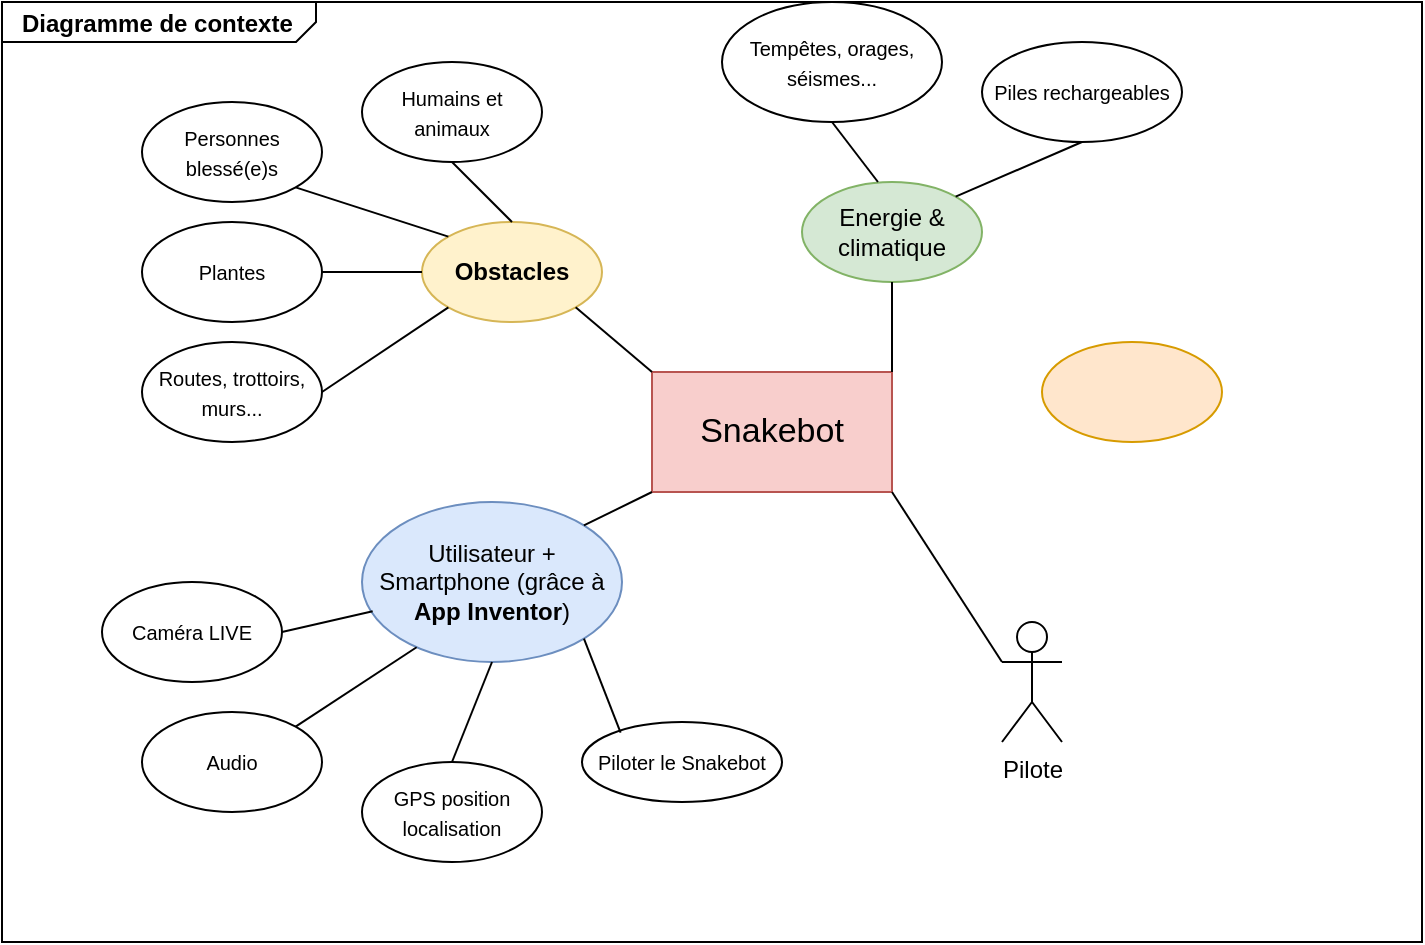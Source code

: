 <mxfile version="14.5.3" type="github">
  <diagram id="t7jElAKFilhOkE4xHkL2" name="Page-1">
    <mxGraphModel dx="390" dy="710" grid="1" gridSize="10" guides="1" tooltips="1" connect="1" arrows="1" fold="1" page="1" pageScale="1" pageWidth="850" pageHeight="1100" math="0" shadow="0">
      <root>
        <mxCell id="0" />
        <mxCell id="1" parent="0" />
        <mxCell id="nJWvSu-OrmdliMbgVe7U-1" value="&lt;p style=&quot;margin: 0px ; margin-top: 4px ; margin-left: 10px ; text-align: left&quot;&gt;&lt;b&gt;Diagramme de contexte&lt;/b&gt;&lt;/p&gt;" style="html=1;strokeWidth=1;shape=mxgraph.sysml.package;labelX=157;align=left;spacingLeft=10;overflow=fill;recursiveResize=0;" parent="1" vertex="1">
          <mxGeometry x="40" y="170" width="710" height="470" as="geometry" />
        </mxCell>
        <mxCell id="nJWvSu-OrmdliMbgVe7U-7" value="&lt;font style=&quot;font-size: 17px&quot;&gt;Snakebot&lt;/font&gt;" style="rounded=0;whiteSpace=wrap;html=1;fillColor=#f8cecc;strokeColor=#b85450;" parent="1" vertex="1">
          <mxGeometry x="365" y="355" width="120" height="60" as="geometry" />
        </mxCell>
        <mxCell id="nJWvSu-OrmdliMbgVe7U-8" value="&lt;b&gt;Obstacles&lt;/b&gt;" style="ellipse;whiteSpace=wrap;html=1;fillColor=#fff2cc;strokeColor=#d6b656;" parent="1" vertex="1">
          <mxGeometry x="250" y="280" width="90" height="50" as="geometry" />
        </mxCell>
        <mxCell id="nJWvSu-OrmdliMbgVe7U-10" value="Utilisateur + Smartphone (grâce à &lt;b&gt;App Inventor&lt;/b&gt;)" style="ellipse;whiteSpace=wrap;html=1;fillColor=#dae8fc;strokeColor=#6c8ebf;" parent="1" vertex="1">
          <mxGeometry x="220" y="420" width="130" height="80" as="geometry" />
        </mxCell>
        <mxCell id="nJWvSu-OrmdliMbgVe7U-11" value="&lt;font style=&quot;font-size: 10px&quot;&gt;Personnes blessé(e)s&lt;/font&gt;" style="ellipse;whiteSpace=wrap;html=1;" parent="1" vertex="1">
          <mxGeometry x="110" y="220" width="90" height="50" as="geometry" />
        </mxCell>
        <mxCell id="nJWvSu-OrmdliMbgVe7U-12" value="&lt;font style=&quot;font-size: 10px&quot;&gt;Plantes&lt;/font&gt;" style="ellipse;whiteSpace=wrap;html=1;" parent="1" vertex="1">
          <mxGeometry x="110" y="280" width="90" height="50" as="geometry" />
        </mxCell>
        <mxCell id="nJWvSu-OrmdliMbgVe7U-13" value="&lt;font style=&quot;font-size: 10px&quot;&gt;Routes, trottoirs, murs...&lt;/font&gt;" style="ellipse;whiteSpace=wrap;html=1;" parent="1" vertex="1">
          <mxGeometry x="110" y="340" width="90" height="50" as="geometry" />
        </mxCell>
        <mxCell id="nJWvSu-OrmdliMbgVe7U-14" value="&lt;font style=&quot;font-size: 10px&quot;&gt;Humains et animaux&lt;/font&gt;" style="ellipse;whiteSpace=wrap;html=1;" parent="1" vertex="1">
          <mxGeometry x="220" y="200" width="90" height="50" as="geometry" />
        </mxCell>
        <mxCell id="nJWvSu-OrmdliMbgVe7U-15" value="" style="endArrow=none;html=1;entryX=0.5;entryY=1;entryDx=0;entryDy=0;exitX=0.5;exitY=0;exitDx=0;exitDy=0;" parent="1" source="nJWvSu-OrmdliMbgVe7U-8" target="nJWvSu-OrmdliMbgVe7U-14" edge="1">
          <mxGeometry width="50" height="50" relative="1" as="geometry">
            <mxPoint x="400" y="380" as="sourcePoint" />
            <mxPoint x="450" y="330" as="targetPoint" />
          </mxGeometry>
        </mxCell>
        <mxCell id="nJWvSu-OrmdliMbgVe7U-16" value="" style="endArrow=none;html=1;entryX=1;entryY=1;entryDx=0;entryDy=0;exitX=0;exitY=0;exitDx=0;exitDy=0;" parent="1" source="nJWvSu-OrmdliMbgVe7U-8" target="nJWvSu-OrmdliMbgVe7U-11" edge="1">
          <mxGeometry width="50" height="50" relative="1" as="geometry">
            <mxPoint x="400" y="380" as="sourcePoint" />
            <mxPoint x="450" y="330" as="targetPoint" />
          </mxGeometry>
        </mxCell>
        <mxCell id="nJWvSu-OrmdliMbgVe7U-17" value="" style="endArrow=none;html=1;entryX=1;entryY=0.5;entryDx=0;entryDy=0;exitX=0;exitY=0.5;exitDx=0;exitDy=0;" parent="1" source="nJWvSu-OrmdliMbgVe7U-8" target="nJWvSu-OrmdliMbgVe7U-12" edge="1">
          <mxGeometry width="50" height="50" relative="1" as="geometry">
            <mxPoint x="400" y="380" as="sourcePoint" />
            <mxPoint x="450" y="330" as="targetPoint" />
          </mxGeometry>
        </mxCell>
        <mxCell id="nJWvSu-OrmdliMbgVe7U-18" value="" style="endArrow=none;html=1;entryX=1;entryY=0.5;entryDx=0;entryDy=0;exitX=0;exitY=1;exitDx=0;exitDy=0;" parent="1" source="nJWvSu-OrmdliMbgVe7U-8" target="nJWvSu-OrmdliMbgVe7U-13" edge="1">
          <mxGeometry width="50" height="50" relative="1" as="geometry">
            <mxPoint x="400" y="380" as="sourcePoint" />
            <mxPoint x="450" y="330" as="targetPoint" />
          </mxGeometry>
        </mxCell>
        <mxCell id="nJWvSu-OrmdliMbgVe7U-19" value="" style="endArrow=none;html=1;entryX=1;entryY=1;entryDx=0;entryDy=0;exitX=0;exitY=0;exitDx=0;exitDy=0;" parent="1" source="nJWvSu-OrmdliMbgVe7U-7" target="nJWvSu-OrmdliMbgVe7U-8" edge="1">
          <mxGeometry width="50" height="50" relative="1" as="geometry">
            <mxPoint x="400" y="380" as="sourcePoint" />
            <mxPoint x="450" y="330" as="targetPoint" />
          </mxGeometry>
        </mxCell>
        <mxCell id="nJWvSu-OrmdliMbgVe7U-20" value="" style="endArrow=none;html=1;exitX=1;exitY=0;exitDx=0;exitDy=0;entryX=0;entryY=1;entryDx=0;entryDy=0;" parent="1" source="nJWvSu-OrmdliMbgVe7U-10" target="nJWvSu-OrmdliMbgVe7U-7" edge="1">
          <mxGeometry width="50" height="50" relative="1" as="geometry">
            <mxPoint x="400" y="450" as="sourcePoint" />
            <mxPoint x="450" y="400" as="targetPoint" />
          </mxGeometry>
        </mxCell>
        <mxCell id="nJWvSu-OrmdliMbgVe7U-21" value="&lt;font style=&quot;font-size: 10px&quot;&gt;Caméra LIVE&lt;/font&gt;" style="ellipse;whiteSpace=wrap;html=1;" parent="1" vertex="1">
          <mxGeometry x="90" y="460" width="90" height="50" as="geometry" />
        </mxCell>
        <mxCell id="nJWvSu-OrmdliMbgVe7U-22" value="&lt;font style=&quot;font-size: 10px&quot;&gt;Audio&lt;/font&gt;" style="ellipse;whiteSpace=wrap;html=1;" parent="1" vertex="1">
          <mxGeometry x="110" y="525" width="90" height="50" as="geometry" />
        </mxCell>
        <mxCell id="nJWvSu-OrmdliMbgVe7U-23" value="&lt;font style=&quot;font-size: 10px&quot;&gt;GPS position localisation&lt;/font&gt;" style="ellipse;whiteSpace=wrap;html=1;" parent="1" vertex="1">
          <mxGeometry x="220" y="550" width="90" height="50" as="geometry" />
        </mxCell>
        <mxCell id="nJWvSu-OrmdliMbgVe7U-25" value="" style="endArrow=none;html=1;exitX=1;exitY=0;exitDx=0;exitDy=0;entryX=0.21;entryY=0.908;entryDx=0;entryDy=0;entryPerimeter=0;" parent="1" source="nJWvSu-OrmdliMbgVe7U-22" target="nJWvSu-OrmdliMbgVe7U-10" edge="1">
          <mxGeometry width="50" height="50" relative="1" as="geometry">
            <mxPoint x="400" y="470" as="sourcePoint" />
            <mxPoint x="450" y="420" as="targetPoint" />
          </mxGeometry>
        </mxCell>
        <mxCell id="nJWvSu-OrmdliMbgVe7U-27" value="" style="endArrow=none;html=1;exitX=1;exitY=0.5;exitDx=0;exitDy=0;entryX=0.041;entryY=0.683;entryDx=0;entryDy=0;entryPerimeter=0;" parent="1" source="nJWvSu-OrmdliMbgVe7U-21" target="nJWvSu-OrmdliMbgVe7U-10" edge="1">
          <mxGeometry width="50" height="50" relative="1" as="geometry">
            <mxPoint x="400" y="470" as="sourcePoint" />
            <mxPoint x="450" y="420" as="targetPoint" />
          </mxGeometry>
        </mxCell>
        <mxCell id="nJWvSu-OrmdliMbgVe7U-28" value="" style="endArrow=none;html=1;exitX=0.5;exitY=0;exitDx=0;exitDy=0;entryX=0.5;entryY=1;entryDx=0;entryDy=0;" parent="1" source="nJWvSu-OrmdliMbgVe7U-23" target="nJWvSu-OrmdliMbgVe7U-10" edge="1">
          <mxGeometry width="50" height="50" relative="1" as="geometry">
            <mxPoint x="400" y="470" as="sourcePoint" />
            <mxPoint x="450" y="420" as="targetPoint" />
          </mxGeometry>
        </mxCell>
        <mxCell id="nJWvSu-OrmdliMbgVe7U-29" value="Pilote" style="shape=umlActor;verticalLabelPosition=bottom;verticalAlign=top;html=1;outlineConnect=0;" parent="1" vertex="1">
          <mxGeometry x="540" y="480" width="30" height="60" as="geometry" />
        </mxCell>
        <mxCell id="nJWvSu-OrmdliMbgVe7U-30" value="&lt;font style=&quot;font-size: 10px&quot;&gt;Piloter le Snakebot&lt;/font&gt;" style="ellipse;whiteSpace=wrap;html=1;" parent="1" vertex="1">
          <mxGeometry x="330" y="530" width="100" height="40" as="geometry" />
        </mxCell>
        <mxCell id="nJWvSu-OrmdliMbgVe7U-31" value="" style="endArrow=none;html=1;exitX=0.193;exitY=0.133;exitDx=0;exitDy=0;exitPerimeter=0;entryX=1;entryY=1;entryDx=0;entryDy=0;" parent="1" source="nJWvSu-OrmdliMbgVe7U-30" target="nJWvSu-OrmdliMbgVe7U-10" edge="1">
          <mxGeometry width="50" height="50" relative="1" as="geometry">
            <mxPoint x="400" y="410" as="sourcePoint" />
            <mxPoint x="450" y="360" as="targetPoint" />
          </mxGeometry>
        </mxCell>
        <mxCell id="nJWvSu-OrmdliMbgVe7U-33" value="" style="endArrow=none;html=1;exitX=0;exitY=0.333;exitDx=0;exitDy=0;exitPerimeter=0;entryX=1;entryY=1;entryDx=0;entryDy=0;" parent="1" source="nJWvSu-OrmdliMbgVe7U-29" target="nJWvSu-OrmdliMbgVe7U-7" edge="1">
          <mxGeometry width="50" height="50" relative="1" as="geometry">
            <mxPoint x="400" y="410" as="sourcePoint" />
            <mxPoint x="450" y="360" as="targetPoint" />
          </mxGeometry>
        </mxCell>
        <mxCell id="nJWvSu-OrmdliMbgVe7U-34" value="Energie &amp;amp; climatique" style="ellipse;whiteSpace=wrap;html=1;fillColor=#d5e8d4;strokeColor=#82b366;" parent="1" vertex="1">
          <mxGeometry x="440" y="260" width="90" height="50" as="geometry" />
        </mxCell>
        <mxCell id="nJWvSu-OrmdliMbgVe7U-35" value="" style="ellipse;whiteSpace=wrap;html=1;fillColor=#ffe6cc;strokeColor=#d79b00;" parent="1" vertex="1">
          <mxGeometry x="560" y="340" width="90" height="50" as="geometry" />
        </mxCell>
        <mxCell id="J6xj-DGCnFuYPfljMrVA-1" value="&lt;font style=&quot;font-size: 10px&quot;&gt;Tempêtes, orages, séismes...&lt;/font&gt;" style="ellipse;whiteSpace=wrap;html=1;" parent="1" vertex="1">
          <mxGeometry x="400" y="170" width="110" height="60" as="geometry" />
        </mxCell>
        <mxCell id="J6xj-DGCnFuYPfljMrVA-2" value="&lt;font style=&quot;font-size: 10px&quot;&gt;Piles rechargeables&lt;/font&gt;" style="ellipse;whiteSpace=wrap;html=1;" parent="1" vertex="1">
          <mxGeometry x="530" y="190" width="100" height="50" as="geometry" />
        </mxCell>
        <mxCell id="J6xj-DGCnFuYPfljMrVA-3" value="" style="endArrow=none;html=1;entryX=0.5;entryY=1;entryDx=0;entryDy=0;exitX=1;exitY=0;exitDx=0;exitDy=0;" parent="1" source="nJWvSu-OrmdliMbgVe7U-7" target="nJWvSu-OrmdliMbgVe7U-34" edge="1">
          <mxGeometry width="50" height="50" relative="1" as="geometry">
            <mxPoint x="380" y="400" as="sourcePoint" />
            <mxPoint x="430" y="350" as="targetPoint" />
          </mxGeometry>
        </mxCell>
        <mxCell id="J6xj-DGCnFuYPfljMrVA-4" value="" style="endArrow=none;html=1;entryX=0.5;entryY=1;entryDx=0;entryDy=0;exitX=0.422;exitY=0;exitDx=0;exitDy=0;exitPerimeter=0;" parent="1" source="nJWvSu-OrmdliMbgVe7U-34" target="J6xj-DGCnFuYPfljMrVA-1" edge="1">
          <mxGeometry width="50" height="50" relative="1" as="geometry">
            <mxPoint x="380" y="400" as="sourcePoint" />
            <mxPoint x="430" y="350" as="targetPoint" />
          </mxGeometry>
        </mxCell>
        <mxCell id="J6xj-DGCnFuYPfljMrVA-5" value="" style="endArrow=none;html=1;entryX=0.5;entryY=1;entryDx=0;entryDy=0;exitX=1;exitY=0;exitDx=0;exitDy=0;" parent="1" source="nJWvSu-OrmdliMbgVe7U-34" target="J6xj-DGCnFuYPfljMrVA-2" edge="1">
          <mxGeometry width="50" height="50" relative="1" as="geometry">
            <mxPoint x="380" y="400" as="sourcePoint" />
            <mxPoint x="430" y="350" as="targetPoint" />
          </mxGeometry>
        </mxCell>
      </root>
    </mxGraphModel>
  </diagram>
</mxfile>
